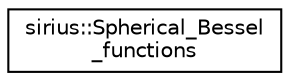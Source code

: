 digraph "Graphical Class Hierarchy"
{
 // INTERACTIVE_SVG=YES
  edge [fontname="Helvetica",fontsize="10",labelfontname="Helvetica",labelfontsize="10"];
  node [fontname="Helvetica",fontsize="10",shape=record];
  rankdir="LR";
  Node1 [label="sirius::Spherical_Bessel\l_functions",height=0.2,width=0.4,color="black", fillcolor="white", style="filled",URL="$classsirius_1_1_spherical___bessel__functions.html",tooltip="Spherical Bessel functions  up to lmax. "];
}
